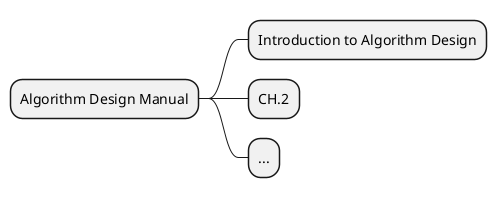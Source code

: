 @startmindmap
* Algorithm Design Manual
    ** Introduction to Algorithm Design
    ** CH.2
    ** ...
@endmindmap